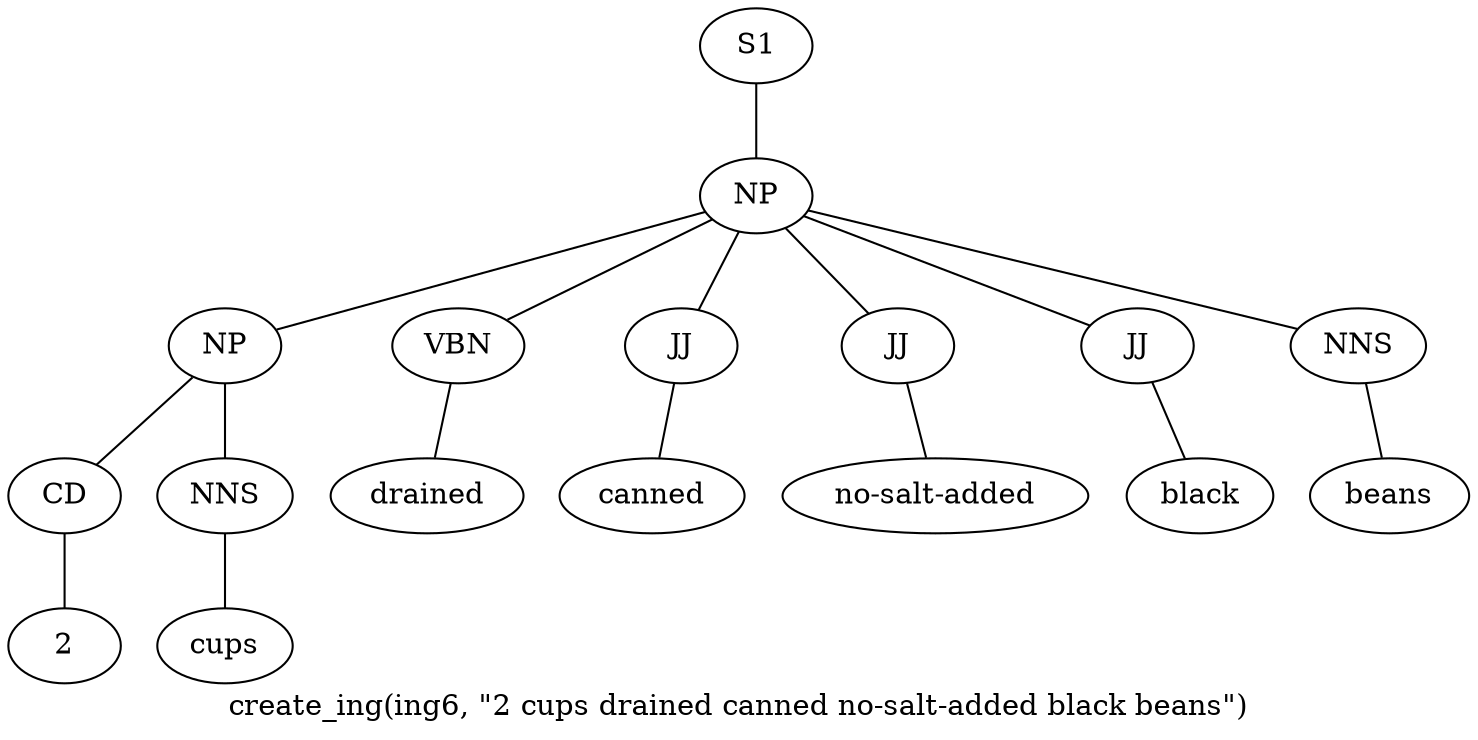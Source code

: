 graph SyntaxGraph {
	label = "create_ing(ing6, \"2 cups drained canned no-salt-added black beans\")";
	Node0 [label="S1"];
	Node1 [label="NP"];
	Node2 [label="NP"];
	Node3 [label="CD"];
	Node4 [label="2"];
	Node5 [label="NNS"];
	Node6 [label="cups"];
	Node7 [label="VBN"];
	Node8 [label="drained"];
	Node9 [label="JJ"];
	Node10 [label="canned"];
	Node11 [label="JJ"];
	Node12 [label="no-salt-added"];
	Node13 [label="JJ"];
	Node14 [label="black"];
	Node15 [label="NNS"];
	Node16 [label="beans"];

	Node0 -- Node1;
	Node1 -- Node2;
	Node1 -- Node7;
	Node1 -- Node9;
	Node1 -- Node11;
	Node1 -- Node13;
	Node1 -- Node15;
	Node2 -- Node3;
	Node2 -- Node5;
	Node3 -- Node4;
	Node5 -- Node6;
	Node7 -- Node8;
	Node9 -- Node10;
	Node11 -- Node12;
	Node13 -- Node14;
	Node15 -- Node16;
}